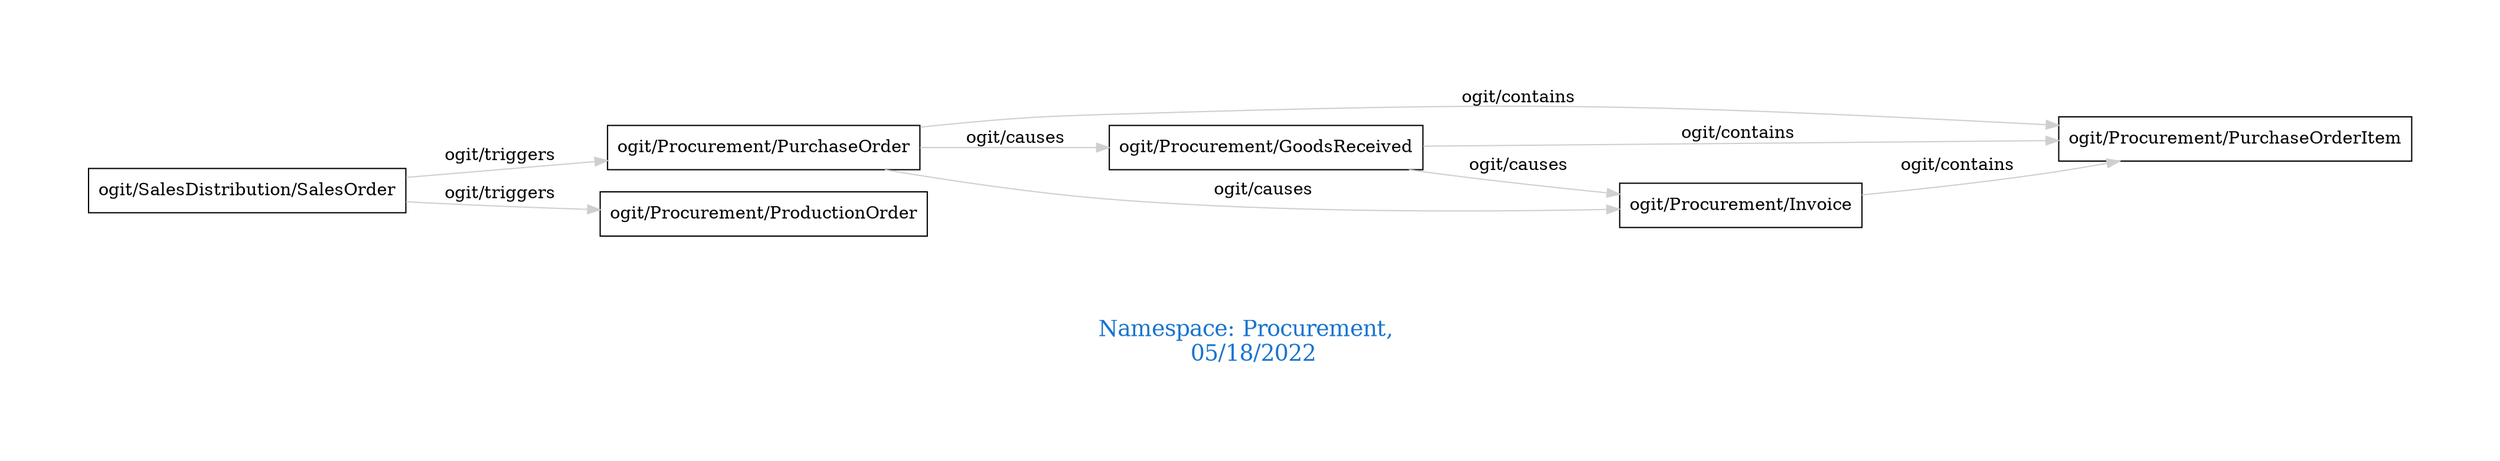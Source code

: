 digraph OGIT_ontology {
 graph [ rankdir= LR,pad=1 
fontsize = 18,
fontcolor= dodgerblue3,label = "\n\n\nNamespace: Procurement, \n 05/18/2022"];
node[shape=polygon];
edge [  color="gray81"];

   "ogit/Procurement/GoodsReceived" -> "ogit/Procurement/PurchaseOrderItem" [label="   ogit/contains    "];
   "ogit/Procurement/Invoice" -> "ogit/Procurement/PurchaseOrderItem" [label="   ogit/contains    "];
   "ogit/Procurement/PurchaseOrder" -> "ogit/Procurement/PurchaseOrderItem" [label="   ogit/contains    "];
   "ogit/SalesDistribution/SalesOrder" -> "ogit/Procurement/ProductionOrder" [label="   ogit/triggers    "];
   "ogit/SalesDistribution/SalesOrder" -> "ogit/Procurement/PurchaseOrder" [label="   ogit/triggers    "];
   "ogit/Procurement/GoodsReceived" -> "ogit/Procurement/Invoice" [label="   ogit/causes    "];
   "ogit/Procurement/PurchaseOrder" -> "ogit/Procurement/GoodsReceived" [label="   ogit/causes    "];
   "ogit/Procurement/PurchaseOrder" -> "ogit/Procurement/Invoice" [label="   ogit/causes    "];
}
